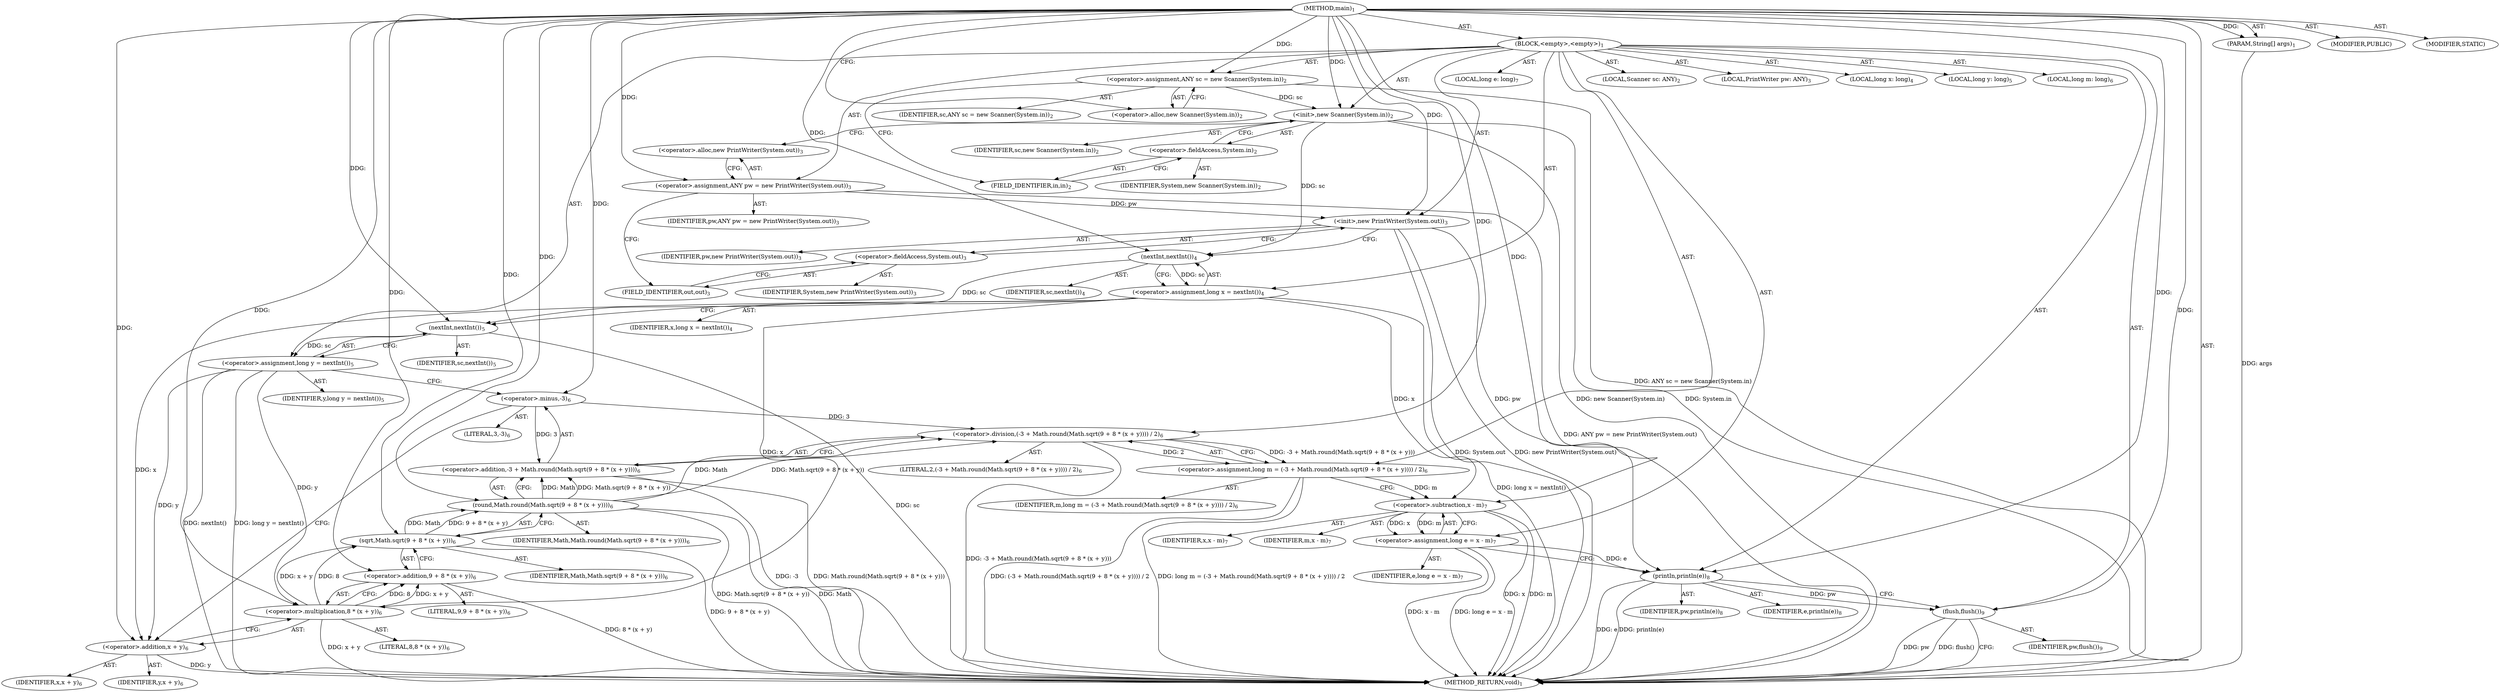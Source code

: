 digraph "main" {  
"21" [label = <(METHOD,main)<SUB>1</SUB>> ]
"22" [label = <(PARAM,String[] args)<SUB>1</SUB>> ]
"23" [label = <(BLOCK,&lt;empty&gt;,&lt;empty&gt;)<SUB>1</SUB>> ]
"4" [label = <(LOCAL,Scanner sc: ANY)<SUB>2</SUB>> ]
"24" [label = <(&lt;operator&gt;.assignment,ANY sc = new Scanner(System.in))<SUB>2</SUB>> ]
"25" [label = <(IDENTIFIER,sc,ANY sc = new Scanner(System.in))<SUB>2</SUB>> ]
"26" [label = <(&lt;operator&gt;.alloc,new Scanner(System.in))<SUB>2</SUB>> ]
"27" [label = <(&lt;init&gt;,new Scanner(System.in))<SUB>2</SUB>> ]
"3" [label = <(IDENTIFIER,sc,new Scanner(System.in))<SUB>2</SUB>> ]
"28" [label = <(&lt;operator&gt;.fieldAccess,System.in)<SUB>2</SUB>> ]
"29" [label = <(IDENTIFIER,System,new Scanner(System.in))<SUB>2</SUB>> ]
"30" [label = <(FIELD_IDENTIFIER,in,in)<SUB>2</SUB>> ]
"6" [label = <(LOCAL,PrintWriter pw: ANY)<SUB>3</SUB>> ]
"31" [label = <(&lt;operator&gt;.assignment,ANY pw = new PrintWriter(System.out))<SUB>3</SUB>> ]
"32" [label = <(IDENTIFIER,pw,ANY pw = new PrintWriter(System.out))<SUB>3</SUB>> ]
"33" [label = <(&lt;operator&gt;.alloc,new PrintWriter(System.out))<SUB>3</SUB>> ]
"34" [label = <(&lt;init&gt;,new PrintWriter(System.out))<SUB>3</SUB>> ]
"5" [label = <(IDENTIFIER,pw,new PrintWriter(System.out))<SUB>3</SUB>> ]
"35" [label = <(&lt;operator&gt;.fieldAccess,System.out)<SUB>3</SUB>> ]
"36" [label = <(IDENTIFIER,System,new PrintWriter(System.out))<SUB>3</SUB>> ]
"37" [label = <(FIELD_IDENTIFIER,out,out)<SUB>3</SUB>> ]
"38" [label = <(LOCAL,long x: long)<SUB>4</SUB>> ]
"39" [label = <(&lt;operator&gt;.assignment,long x = nextInt())<SUB>4</SUB>> ]
"40" [label = <(IDENTIFIER,x,long x = nextInt())<SUB>4</SUB>> ]
"41" [label = <(nextInt,nextInt())<SUB>4</SUB>> ]
"42" [label = <(IDENTIFIER,sc,nextInt())<SUB>4</SUB>> ]
"43" [label = <(LOCAL,long y: long)<SUB>5</SUB>> ]
"44" [label = <(&lt;operator&gt;.assignment,long y = nextInt())<SUB>5</SUB>> ]
"45" [label = <(IDENTIFIER,y,long y = nextInt())<SUB>5</SUB>> ]
"46" [label = <(nextInt,nextInt())<SUB>5</SUB>> ]
"47" [label = <(IDENTIFIER,sc,nextInt())<SUB>5</SUB>> ]
"48" [label = <(LOCAL,long m: long)<SUB>6</SUB>> ]
"49" [label = <(&lt;operator&gt;.assignment,long m = (-3 + Math.round(Math.sqrt(9 + 8 * (x + y)))) / 2)<SUB>6</SUB>> ]
"50" [label = <(IDENTIFIER,m,long m = (-3 + Math.round(Math.sqrt(9 + 8 * (x + y)))) / 2)<SUB>6</SUB>> ]
"51" [label = <(&lt;operator&gt;.division,(-3 + Math.round(Math.sqrt(9 + 8 * (x + y)))) / 2)<SUB>6</SUB>> ]
"52" [label = <(&lt;operator&gt;.addition,-3 + Math.round(Math.sqrt(9 + 8 * (x + y))))<SUB>6</SUB>> ]
"53" [label = <(&lt;operator&gt;.minus,-3)<SUB>6</SUB>> ]
"54" [label = <(LITERAL,3,-3)<SUB>6</SUB>> ]
"55" [label = <(round,Math.round(Math.sqrt(9 + 8 * (x + y))))<SUB>6</SUB>> ]
"56" [label = <(IDENTIFIER,Math,Math.round(Math.sqrt(9 + 8 * (x + y))))<SUB>6</SUB>> ]
"57" [label = <(sqrt,Math.sqrt(9 + 8 * (x + y)))<SUB>6</SUB>> ]
"58" [label = <(IDENTIFIER,Math,Math.sqrt(9 + 8 * (x + y)))<SUB>6</SUB>> ]
"59" [label = <(&lt;operator&gt;.addition,9 + 8 * (x + y))<SUB>6</SUB>> ]
"60" [label = <(LITERAL,9,9 + 8 * (x + y))<SUB>6</SUB>> ]
"61" [label = <(&lt;operator&gt;.multiplication,8 * (x + y))<SUB>6</SUB>> ]
"62" [label = <(LITERAL,8,8 * (x + y))<SUB>6</SUB>> ]
"63" [label = <(&lt;operator&gt;.addition,x + y)<SUB>6</SUB>> ]
"64" [label = <(IDENTIFIER,x,x + y)<SUB>6</SUB>> ]
"65" [label = <(IDENTIFIER,y,x + y)<SUB>6</SUB>> ]
"66" [label = <(LITERAL,2,(-3 + Math.round(Math.sqrt(9 + 8 * (x + y)))) / 2)<SUB>6</SUB>> ]
"67" [label = <(LOCAL,long e: long)<SUB>7</SUB>> ]
"68" [label = <(&lt;operator&gt;.assignment,long e = x - m)<SUB>7</SUB>> ]
"69" [label = <(IDENTIFIER,e,long e = x - m)<SUB>7</SUB>> ]
"70" [label = <(&lt;operator&gt;.subtraction,x - m)<SUB>7</SUB>> ]
"71" [label = <(IDENTIFIER,x,x - m)<SUB>7</SUB>> ]
"72" [label = <(IDENTIFIER,m,x - m)<SUB>7</SUB>> ]
"73" [label = <(println,println(e))<SUB>8</SUB>> ]
"74" [label = <(IDENTIFIER,pw,println(e))<SUB>8</SUB>> ]
"75" [label = <(IDENTIFIER,e,println(e))<SUB>8</SUB>> ]
"76" [label = <(flush,flush())<SUB>9</SUB>> ]
"77" [label = <(IDENTIFIER,pw,flush())<SUB>9</SUB>> ]
"78" [label = <(MODIFIER,PUBLIC)> ]
"79" [label = <(MODIFIER,STATIC)> ]
"80" [label = <(METHOD_RETURN,void)<SUB>1</SUB>> ]
  "21" -> "22"  [ label = "AST: "] 
  "21" -> "23"  [ label = "AST: "] 
  "21" -> "78"  [ label = "AST: "] 
  "21" -> "79"  [ label = "AST: "] 
  "21" -> "80"  [ label = "AST: "] 
  "23" -> "4"  [ label = "AST: "] 
  "23" -> "24"  [ label = "AST: "] 
  "23" -> "27"  [ label = "AST: "] 
  "23" -> "6"  [ label = "AST: "] 
  "23" -> "31"  [ label = "AST: "] 
  "23" -> "34"  [ label = "AST: "] 
  "23" -> "38"  [ label = "AST: "] 
  "23" -> "39"  [ label = "AST: "] 
  "23" -> "43"  [ label = "AST: "] 
  "23" -> "44"  [ label = "AST: "] 
  "23" -> "48"  [ label = "AST: "] 
  "23" -> "49"  [ label = "AST: "] 
  "23" -> "67"  [ label = "AST: "] 
  "23" -> "68"  [ label = "AST: "] 
  "23" -> "73"  [ label = "AST: "] 
  "23" -> "76"  [ label = "AST: "] 
  "24" -> "25"  [ label = "AST: "] 
  "24" -> "26"  [ label = "AST: "] 
  "27" -> "3"  [ label = "AST: "] 
  "27" -> "28"  [ label = "AST: "] 
  "28" -> "29"  [ label = "AST: "] 
  "28" -> "30"  [ label = "AST: "] 
  "31" -> "32"  [ label = "AST: "] 
  "31" -> "33"  [ label = "AST: "] 
  "34" -> "5"  [ label = "AST: "] 
  "34" -> "35"  [ label = "AST: "] 
  "35" -> "36"  [ label = "AST: "] 
  "35" -> "37"  [ label = "AST: "] 
  "39" -> "40"  [ label = "AST: "] 
  "39" -> "41"  [ label = "AST: "] 
  "41" -> "42"  [ label = "AST: "] 
  "44" -> "45"  [ label = "AST: "] 
  "44" -> "46"  [ label = "AST: "] 
  "46" -> "47"  [ label = "AST: "] 
  "49" -> "50"  [ label = "AST: "] 
  "49" -> "51"  [ label = "AST: "] 
  "51" -> "52"  [ label = "AST: "] 
  "51" -> "66"  [ label = "AST: "] 
  "52" -> "53"  [ label = "AST: "] 
  "52" -> "55"  [ label = "AST: "] 
  "53" -> "54"  [ label = "AST: "] 
  "55" -> "56"  [ label = "AST: "] 
  "55" -> "57"  [ label = "AST: "] 
  "57" -> "58"  [ label = "AST: "] 
  "57" -> "59"  [ label = "AST: "] 
  "59" -> "60"  [ label = "AST: "] 
  "59" -> "61"  [ label = "AST: "] 
  "61" -> "62"  [ label = "AST: "] 
  "61" -> "63"  [ label = "AST: "] 
  "63" -> "64"  [ label = "AST: "] 
  "63" -> "65"  [ label = "AST: "] 
  "68" -> "69"  [ label = "AST: "] 
  "68" -> "70"  [ label = "AST: "] 
  "70" -> "71"  [ label = "AST: "] 
  "70" -> "72"  [ label = "AST: "] 
  "73" -> "74"  [ label = "AST: "] 
  "73" -> "75"  [ label = "AST: "] 
  "76" -> "77"  [ label = "AST: "] 
  "24" -> "30"  [ label = "CFG: "] 
  "27" -> "33"  [ label = "CFG: "] 
  "31" -> "37"  [ label = "CFG: "] 
  "34" -> "41"  [ label = "CFG: "] 
  "39" -> "46"  [ label = "CFG: "] 
  "44" -> "53"  [ label = "CFG: "] 
  "49" -> "70"  [ label = "CFG: "] 
  "68" -> "73"  [ label = "CFG: "] 
  "73" -> "76"  [ label = "CFG: "] 
  "76" -> "80"  [ label = "CFG: "] 
  "26" -> "24"  [ label = "CFG: "] 
  "28" -> "27"  [ label = "CFG: "] 
  "33" -> "31"  [ label = "CFG: "] 
  "35" -> "34"  [ label = "CFG: "] 
  "41" -> "39"  [ label = "CFG: "] 
  "46" -> "44"  [ label = "CFG: "] 
  "51" -> "49"  [ label = "CFG: "] 
  "70" -> "68"  [ label = "CFG: "] 
  "30" -> "28"  [ label = "CFG: "] 
  "37" -> "35"  [ label = "CFG: "] 
  "52" -> "51"  [ label = "CFG: "] 
  "53" -> "63"  [ label = "CFG: "] 
  "55" -> "52"  [ label = "CFG: "] 
  "57" -> "55"  [ label = "CFG: "] 
  "59" -> "57"  [ label = "CFG: "] 
  "61" -> "59"  [ label = "CFG: "] 
  "63" -> "61"  [ label = "CFG: "] 
  "21" -> "26"  [ label = "CFG: "] 
  "22" -> "80"  [ label = "DDG: args"] 
  "24" -> "80"  [ label = "DDG: ANY sc = new Scanner(System.in)"] 
  "27" -> "80"  [ label = "DDG: System.in"] 
  "27" -> "80"  [ label = "DDG: new Scanner(System.in)"] 
  "31" -> "80"  [ label = "DDG: ANY pw = new PrintWriter(System.out)"] 
  "34" -> "80"  [ label = "DDG: System.out"] 
  "34" -> "80"  [ label = "DDG: new PrintWriter(System.out)"] 
  "39" -> "80"  [ label = "DDG: long x = nextInt()"] 
  "46" -> "80"  [ label = "DDG: sc"] 
  "44" -> "80"  [ label = "DDG: nextInt()"] 
  "44" -> "80"  [ label = "DDG: long y = nextInt()"] 
  "52" -> "80"  [ label = "DDG: -3"] 
  "55" -> "80"  [ label = "DDG: Math"] 
  "63" -> "80"  [ label = "DDG: y"] 
  "61" -> "80"  [ label = "DDG: x + y"] 
  "59" -> "80"  [ label = "DDG: 8 * (x + y)"] 
  "57" -> "80"  [ label = "DDG: 9 + 8 * (x + y)"] 
  "55" -> "80"  [ label = "DDG: Math.sqrt(9 + 8 * (x + y))"] 
  "52" -> "80"  [ label = "DDG: Math.round(Math.sqrt(9 + 8 * (x + y)))"] 
  "51" -> "80"  [ label = "DDG: -3 + Math.round(Math.sqrt(9 + 8 * (x + y)))"] 
  "49" -> "80"  [ label = "DDG: (-3 + Math.round(Math.sqrt(9 + 8 * (x + y)))) / 2"] 
  "49" -> "80"  [ label = "DDG: long m = (-3 + Math.round(Math.sqrt(9 + 8 * (x + y)))) / 2"] 
  "70" -> "80"  [ label = "DDG: x"] 
  "70" -> "80"  [ label = "DDG: m"] 
  "68" -> "80"  [ label = "DDG: x - m"] 
  "68" -> "80"  [ label = "DDG: long e = x - m"] 
  "73" -> "80"  [ label = "DDG: e"] 
  "73" -> "80"  [ label = "DDG: println(e)"] 
  "76" -> "80"  [ label = "DDG: pw"] 
  "76" -> "80"  [ label = "DDG: flush()"] 
  "21" -> "22"  [ label = "DDG: "] 
  "21" -> "24"  [ label = "DDG: "] 
  "21" -> "31"  [ label = "DDG: "] 
  "41" -> "39"  [ label = "DDG: sc"] 
  "46" -> "44"  [ label = "DDG: sc"] 
  "51" -> "49"  [ label = "DDG: -3 + Math.round(Math.sqrt(9 + 8 * (x + y)))"] 
  "51" -> "49"  [ label = "DDG: 2"] 
  "70" -> "68"  [ label = "DDG: x"] 
  "70" -> "68"  [ label = "DDG: m"] 
  "24" -> "27"  [ label = "DDG: sc"] 
  "21" -> "27"  [ label = "DDG: "] 
  "31" -> "34"  [ label = "DDG: pw"] 
  "21" -> "34"  [ label = "DDG: "] 
  "34" -> "73"  [ label = "DDG: pw"] 
  "21" -> "73"  [ label = "DDG: "] 
  "68" -> "73"  [ label = "DDG: e"] 
  "73" -> "76"  [ label = "DDG: pw"] 
  "21" -> "76"  [ label = "DDG: "] 
  "27" -> "41"  [ label = "DDG: sc"] 
  "21" -> "41"  [ label = "DDG: "] 
  "41" -> "46"  [ label = "DDG: sc"] 
  "21" -> "46"  [ label = "DDG: "] 
  "53" -> "51"  [ label = "DDG: 3"] 
  "55" -> "51"  [ label = "DDG: Math"] 
  "55" -> "51"  [ label = "DDG: Math.sqrt(9 + 8 * (x + y))"] 
  "21" -> "51"  [ label = "DDG: "] 
  "21" -> "70"  [ label = "DDG: "] 
  "39" -> "70"  [ label = "DDG: x"] 
  "49" -> "70"  [ label = "DDG: m"] 
  "53" -> "52"  [ label = "DDG: 3"] 
  "55" -> "52"  [ label = "DDG: Math"] 
  "55" -> "52"  [ label = "DDG: Math.sqrt(9 + 8 * (x + y))"] 
  "21" -> "53"  [ label = "DDG: "] 
  "57" -> "55"  [ label = "DDG: Math"] 
  "21" -> "55"  [ label = "DDG: "] 
  "57" -> "55"  [ label = "DDG: 9 + 8 * (x + y)"] 
  "21" -> "57"  [ label = "DDG: "] 
  "61" -> "57"  [ label = "DDG: 8"] 
  "61" -> "57"  [ label = "DDG: x + y"] 
  "21" -> "59"  [ label = "DDG: "] 
  "61" -> "59"  [ label = "DDG: 8"] 
  "61" -> "59"  [ label = "DDG: x + y"] 
  "21" -> "61"  [ label = "DDG: "] 
  "39" -> "61"  [ label = "DDG: x"] 
  "44" -> "61"  [ label = "DDG: y"] 
  "39" -> "63"  [ label = "DDG: x"] 
  "21" -> "63"  [ label = "DDG: "] 
  "44" -> "63"  [ label = "DDG: y"] 
}

